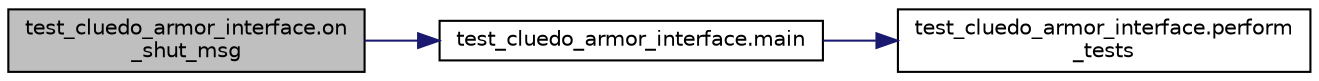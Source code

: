 digraph "test_cluedo_armor_interface.on_shut_msg"
{
 // LATEX_PDF_SIZE
  edge [fontname="Helvetica",fontsize="10",labelfontname="Helvetica",labelfontsize="10"];
  node [fontname="Helvetica",fontsize="10",shape=record];
  rankdir="LR";
  Node1 [label="test_cluedo_armor_interface.on\l_shut_msg",height=0.2,width=0.4,color="black", fillcolor="grey75", style="filled", fontcolor="black",tooltip=" "];
  Node1 -> Node2 [color="midnightblue",fontsize="10",style="solid",fontname="Helvetica"];
  Node2 [label="test_cluedo_armor_interface.main",height=0.2,width=0.4,color="black", fillcolor="white", style="filled",URL="$a00163_a45d9d9dc7052c7fabbaa6f2806e82df1.html#a45d9d9dc7052c7fabbaa6f2806e82df1",tooltip=" "];
  Node2 -> Node3 [color="midnightblue",fontsize="10",style="solid",fontname="Helvetica"];
  Node3 [label="test_cluedo_armor_interface.perform\l_tests",height=0.2,width=0.4,color="black", fillcolor="white", style="filled",URL="$a00163_a7950b58982c19d0ff1541833092c4f0b.html#a7950b58982c19d0ff1541833092c4f0b",tooltip=" "];
}
